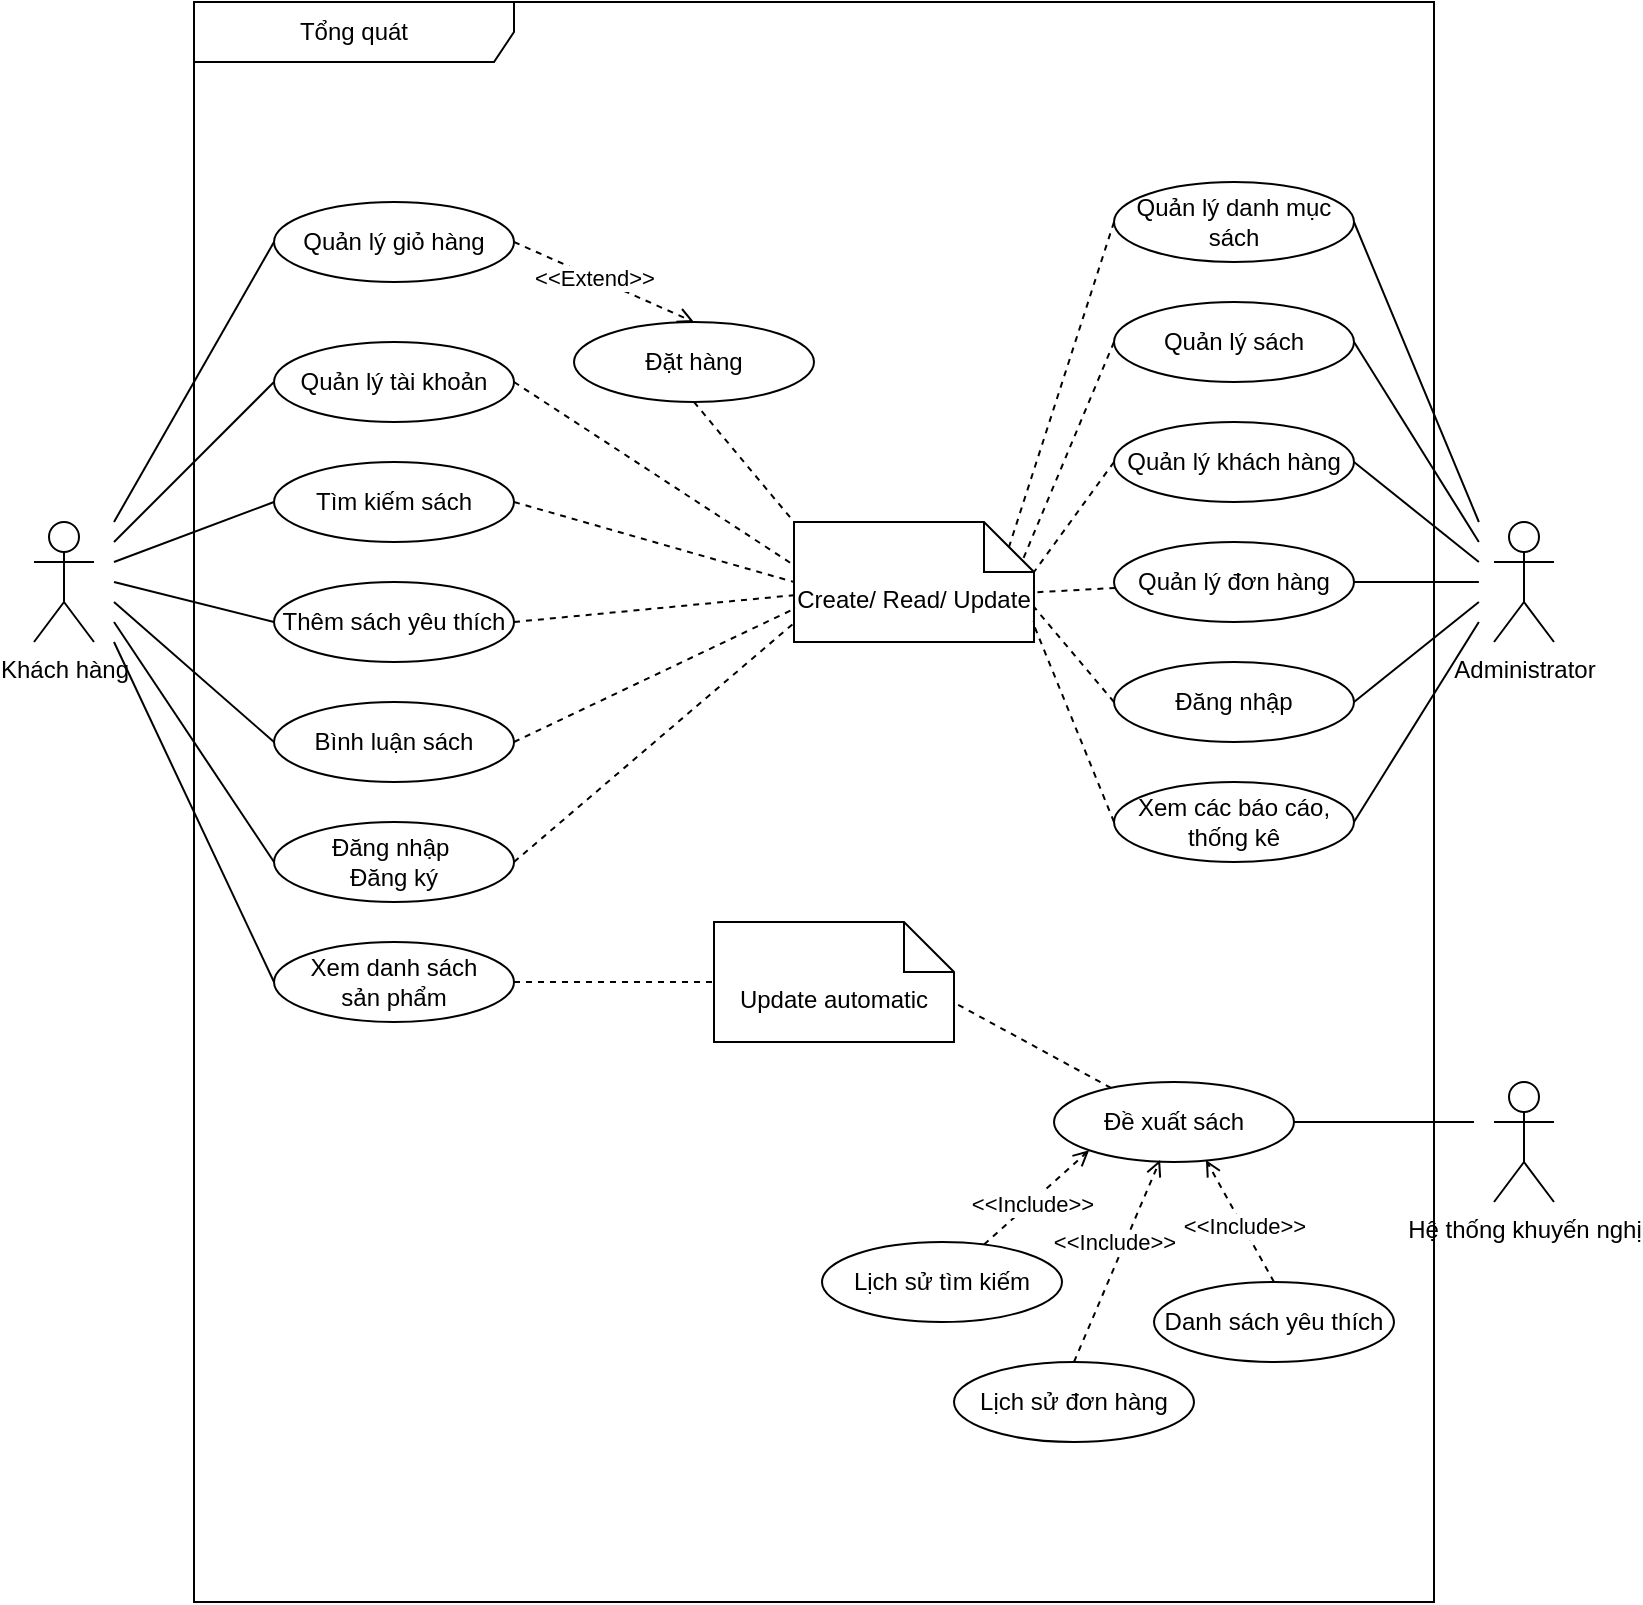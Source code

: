 <mxfile version="24.0.4" type="github" pages="9">
  <diagram name="TongQuat" id="gvFbbxzgyaFYYrvIvwsP">
    <mxGraphModel dx="1114" dy="592" grid="1" gridSize="10" guides="1" tooltips="1" connect="1" arrows="1" fold="1" page="1" pageScale="1" pageWidth="827" pageHeight="1169" math="0" shadow="0">
      <root>
        <mxCell id="0" />
        <mxCell id="1" parent="0" />
        <mxCell id="MBnM06LKwPtEnfKvJLuo-30" style="rounded=0;orthogonalLoop=1;jettySize=auto;html=1;endArrow=none;endFill=0;exitX=1;exitY=0.5;exitDx=0;exitDy=0;" parent="1" source="MBnM06LKwPtEnfKvJLuo-4" edge="1">
          <mxGeometry relative="1" as="geometry">
            <mxPoint x="742.43" y="460" as="targetPoint" />
          </mxGeometry>
        </mxCell>
        <mxCell id="MBnM06LKwPtEnfKvJLuo-4" value="Quản lý danh mục sách" style="ellipse;whiteSpace=wrap;html=1;" parent="1" vertex="1">
          <mxGeometry x="560" y="290" width="120" height="40" as="geometry" />
        </mxCell>
        <mxCell id="MBnM06LKwPtEnfKvJLuo-11" value="Administrator" style="shape=umlActor;verticalLabelPosition=bottom;verticalAlign=top;html=1;outlineConnect=0;" parent="1" vertex="1">
          <mxGeometry x="750" y="460" width="30" height="60" as="geometry" />
        </mxCell>
        <mxCell id="MBnM06LKwPtEnfKvJLuo-29" style="rounded=0;orthogonalLoop=1;jettySize=auto;html=1;endArrow=none;endFill=0;exitX=1;exitY=0.5;exitDx=0;exitDy=0;" parent="1" source="MBnM06LKwPtEnfKvJLuo-12" edge="1">
          <mxGeometry relative="1" as="geometry">
            <mxPoint x="742.43" y="470" as="targetPoint" />
          </mxGeometry>
        </mxCell>
        <mxCell id="MBnM06LKwPtEnfKvJLuo-12" value="Quản lý sách" style="ellipse;whiteSpace=wrap;html=1;" parent="1" vertex="1">
          <mxGeometry x="560" y="350" width="120" height="40" as="geometry" />
        </mxCell>
        <mxCell id="MBnM06LKwPtEnfKvJLuo-13" style="edgeStyle=orthogonalEdgeStyle;rounded=0;orthogonalLoop=1;jettySize=auto;html=1;exitX=0.5;exitY=1;exitDx=0;exitDy=0;" parent="1" source="MBnM06LKwPtEnfKvJLuo-12" target="MBnM06LKwPtEnfKvJLuo-12" edge="1">
          <mxGeometry relative="1" as="geometry" />
        </mxCell>
        <mxCell id="MBnM06LKwPtEnfKvJLuo-28" style="rounded=0;orthogonalLoop=1;jettySize=auto;html=1;exitX=1;exitY=0.5;exitDx=0;exitDy=0;endArrow=none;endFill=0;" parent="1" source="MBnM06LKwPtEnfKvJLuo-14" edge="1">
          <mxGeometry relative="1" as="geometry">
            <mxPoint x="742.43" y="480" as="targetPoint" />
          </mxGeometry>
        </mxCell>
        <mxCell id="MBnM06LKwPtEnfKvJLuo-14" value="Quản lý khách hàng" style="ellipse;whiteSpace=wrap;html=1;" parent="1" vertex="1">
          <mxGeometry x="560" y="410" width="120" height="40" as="geometry" />
        </mxCell>
        <mxCell id="MBnM06LKwPtEnfKvJLuo-27" style="edgeStyle=orthogonalEdgeStyle;rounded=0;orthogonalLoop=1;jettySize=auto;html=1;endArrow=none;endFill=0;" parent="1" source="MBnM06LKwPtEnfKvJLuo-15" edge="1">
          <mxGeometry relative="1" as="geometry">
            <mxPoint x="742.43" y="490" as="targetPoint" />
          </mxGeometry>
        </mxCell>
        <mxCell id="MBnM06LKwPtEnfKvJLuo-15" value="Quản lý đơn hàng" style="ellipse;whiteSpace=wrap;html=1;" parent="1" vertex="1">
          <mxGeometry x="560" y="470" width="120" height="40" as="geometry" />
        </mxCell>
        <mxCell id="MBnM06LKwPtEnfKvJLuo-31" style="rounded=0;orthogonalLoop=1;jettySize=auto;html=1;endArrow=none;endFill=0;exitX=1;exitY=0.5;exitDx=0;exitDy=0;" parent="1" source="MBnM06LKwPtEnfKvJLuo-19" edge="1">
          <mxGeometry relative="1" as="geometry">
            <mxPoint x="742.43" y="510" as="targetPoint" />
          </mxGeometry>
        </mxCell>
        <mxCell id="MBnM06LKwPtEnfKvJLuo-19" value="Xem các báo cáo, thống kê" style="ellipse;whiteSpace=wrap;html=1;" parent="1" vertex="1">
          <mxGeometry x="560" y="590" width="120" height="40" as="geometry" />
        </mxCell>
        <mxCell id="HVmI4ni1pACpnIKJBuJL-1" value="Khách hàng" style="shape=umlActor;verticalLabelPosition=bottom;verticalAlign=top;html=1;outlineConnect=0;" parent="1" vertex="1">
          <mxGeometry x="20" y="460" width="30" height="60" as="geometry" />
        </mxCell>
        <mxCell id="HVmI4ni1pACpnIKJBuJL-2" style="rounded=0;orthogonalLoop=1;jettySize=auto;html=1;endArrow=none;endFill=0;exitX=0;exitY=0.5;exitDx=0;exitDy=0;" parent="1" source="HVmI4ni1pACpnIKJBuJL-3" edge="1">
          <mxGeometry relative="1" as="geometry">
            <mxPoint x="60" y="520" as="targetPoint" />
          </mxGeometry>
        </mxCell>
        <mxCell id="HVmI4ni1pACpnIKJBuJL-3" value="Xem danh sách&lt;div&gt;sản phẩm&lt;/div&gt;" style="ellipse;whiteSpace=wrap;html=1;" parent="1" vertex="1">
          <mxGeometry x="140" y="670" width="120" height="40" as="geometry" />
        </mxCell>
        <mxCell id="DBbsASg2C73_bdCjhR4W-20" style="rounded=0;orthogonalLoop=1;jettySize=auto;html=1;entryX=0.5;entryY=0;entryDx=0;entryDy=0;dashed=1;endArrow=open;endFill=0;exitX=1;exitY=0.5;exitDx=0;exitDy=0;" parent="1" source="HVmI4ni1pACpnIKJBuJL-4" target="HVmI4ni1pACpnIKJBuJL-17" edge="1">
          <mxGeometry relative="1" as="geometry" />
        </mxCell>
        <mxCell id="DBbsASg2C73_bdCjhR4W-21" value="&amp;lt;&amp;lt;Extend&amp;gt;&amp;gt;" style="edgeLabel;html=1;align=center;verticalAlign=middle;resizable=0;points=[];" parent="DBbsASg2C73_bdCjhR4W-20" vertex="1" connectable="0">
          <mxGeometry x="-0.128" relative="1" as="geometry">
            <mxPoint as="offset" />
          </mxGeometry>
        </mxCell>
        <mxCell id="HVmI4ni1pACpnIKJBuJL-4" value="Quản lý giỏ hàng" style="ellipse;whiteSpace=wrap;html=1;" parent="1" vertex="1">
          <mxGeometry x="140" y="300" width="120" height="40" as="geometry" />
        </mxCell>
        <mxCell id="HVmI4ni1pACpnIKJBuJL-5" style="rounded=0;orthogonalLoop=1;jettySize=auto;html=1;endArrow=none;endFill=0;exitX=0;exitY=0.5;exitDx=0;exitDy=0;" parent="1" source="HVmI4ni1pACpnIKJBuJL-6" edge="1">
          <mxGeometry relative="1" as="geometry">
            <mxPoint x="60" y="470" as="targetPoint" />
          </mxGeometry>
        </mxCell>
        <mxCell id="HVmI4ni1pACpnIKJBuJL-6" value="Quản lý tài khoản" style="ellipse;whiteSpace=wrap;html=1;" parent="1" vertex="1">
          <mxGeometry x="140" y="370" width="120" height="40" as="geometry" />
        </mxCell>
        <mxCell id="HVmI4ni1pACpnIKJBuJL-7" style="rounded=0;orthogonalLoop=1;jettySize=auto;html=1;endArrow=none;endFill=0;exitX=0;exitY=0.5;exitDx=0;exitDy=0;" parent="1" source="HVmI4ni1pACpnIKJBuJL-8" edge="1">
          <mxGeometry relative="1" as="geometry">
            <mxPoint x="60" y="480" as="targetPoint" />
          </mxGeometry>
        </mxCell>
        <mxCell id="HVmI4ni1pACpnIKJBuJL-8" value="Tìm kiếm sách" style="ellipse;whiteSpace=wrap;html=1;" parent="1" vertex="1">
          <mxGeometry x="140" y="430" width="120" height="40" as="geometry" />
        </mxCell>
        <mxCell id="HVmI4ni1pACpnIKJBuJL-9" style="rounded=0;orthogonalLoop=1;jettySize=auto;html=1;startArrow=none;startFill=0;endArrow=none;endFill=0;exitX=0;exitY=0.5;exitDx=0;exitDy=0;" parent="1" source="HVmI4ni1pACpnIKJBuJL-10" edge="1">
          <mxGeometry relative="1" as="geometry">
            <mxPoint x="60" y="510" as="targetPoint" />
          </mxGeometry>
        </mxCell>
        <mxCell id="HVmI4ni1pACpnIKJBuJL-10" value="Đăng nhập&amp;nbsp;&lt;div&gt;Đăng ký&lt;/div&gt;" style="ellipse;whiteSpace=wrap;html=1;" parent="1" vertex="1">
          <mxGeometry x="140" y="610" width="120" height="40" as="geometry" />
        </mxCell>
        <mxCell id="HVmI4ni1pACpnIKJBuJL-11" style="rounded=0;orthogonalLoop=1;jettySize=auto;html=1;exitX=0;exitY=0.5;exitDx=0;exitDy=0;endArrow=none;endFill=0;" parent="1" source="HVmI4ni1pACpnIKJBuJL-4" edge="1">
          <mxGeometry relative="1" as="geometry">
            <mxPoint x="60" y="460" as="targetPoint" />
          </mxGeometry>
        </mxCell>
        <mxCell id="HVmI4ni1pACpnIKJBuJL-12" style="rounded=0;orthogonalLoop=1;jettySize=auto;html=1;endArrow=none;endFill=0;exitX=0;exitY=0.5;exitDx=0;exitDy=0;" parent="1" source="HVmI4ni1pACpnIKJBuJL-13" edge="1">
          <mxGeometry relative="1" as="geometry">
            <mxPoint x="60" y="500" as="targetPoint" />
          </mxGeometry>
        </mxCell>
        <mxCell id="HVmI4ni1pACpnIKJBuJL-13" value="Bình luận sách" style="ellipse;whiteSpace=wrap;html=1;" parent="1" vertex="1">
          <mxGeometry x="140" y="550" width="120" height="40" as="geometry" />
        </mxCell>
        <mxCell id="HVmI4ni1pACpnIKJBuJL-14" style="rounded=0;orthogonalLoop=1;jettySize=auto;html=1;endArrow=none;endFill=0;exitX=0;exitY=0.5;exitDx=0;exitDy=0;" parent="1" source="HVmI4ni1pACpnIKJBuJL-15" edge="1">
          <mxGeometry relative="1" as="geometry">
            <mxPoint x="60" y="490" as="targetPoint" />
          </mxGeometry>
        </mxCell>
        <mxCell id="HVmI4ni1pACpnIKJBuJL-15" value="Thêm sách yêu thích" style="ellipse;whiteSpace=wrap;html=1;" parent="1" vertex="1">
          <mxGeometry x="140" y="490" width="120" height="40" as="geometry" />
        </mxCell>
        <mxCell id="HVmI4ni1pACpnIKJBuJL-17" value="Đặt hàng" style="ellipse;whiteSpace=wrap;html=1;" parent="1" vertex="1">
          <mxGeometry x="290" y="360" width="120" height="40" as="geometry" />
        </mxCell>
        <mxCell id="DBbsASg2C73_bdCjhR4W-2" style="rounded=0;orthogonalLoop=1;jettySize=auto;html=1;endArrow=none;endFill=0;exitX=1;exitY=0.5;exitDx=0;exitDy=0;" parent="1" source="DBbsASg2C73_bdCjhR4W-1" edge="1">
          <mxGeometry relative="1" as="geometry">
            <mxPoint x="742.43" y="500" as="targetPoint" />
          </mxGeometry>
        </mxCell>
        <mxCell id="DBbsASg2C73_bdCjhR4W-1" value="Đăng nhập" style="ellipse;whiteSpace=wrap;html=1;" parent="1" vertex="1">
          <mxGeometry x="560" y="530" width="120" height="40" as="geometry" />
        </mxCell>
        <mxCell id="DBbsASg2C73_bdCjhR4W-5" value="Create/ Read/ Update" style="shape=note2;boundedLbl=1;whiteSpace=wrap;html=1;size=25;verticalAlign=top;align=center;" parent="1" vertex="1">
          <mxGeometry x="400" y="460" width="120" height="60" as="geometry" />
        </mxCell>
        <mxCell id="DBbsASg2C73_bdCjhR4W-6" style="rounded=0;orthogonalLoop=1;jettySize=auto;html=1;entryX=0;entryY=0;entryDx=0;entryDy=0;entryPerimeter=0;dashed=1;endArrow=none;endFill=0;exitX=0.5;exitY=1;exitDx=0;exitDy=0;" parent="1" source="HVmI4ni1pACpnIKJBuJL-17" target="DBbsASg2C73_bdCjhR4W-5" edge="1">
          <mxGeometry relative="1" as="geometry" />
        </mxCell>
        <mxCell id="DBbsASg2C73_bdCjhR4W-8" style="rounded=0;orthogonalLoop=1;jettySize=auto;html=1;entryX=-0.008;entryY=0.35;entryDx=0;entryDy=0;entryPerimeter=0;dashed=1;endArrow=none;endFill=0;exitX=1;exitY=0.5;exitDx=0;exitDy=0;" parent="1" source="HVmI4ni1pACpnIKJBuJL-6" target="DBbsASg2C73_bdCjhR4W-5" edge="1">
          <mxGeometry relative="1" as="geometry" />
        </mxCell>
        <mxCell id="DBbsASg2C73_bdCjhR4W-9" style="rounded=0;orthogonalLoop=1;jettySize=auto;html=1;exitX=1;exitY=0.5;exitDx=0;exitDy=0;entryX=0;entryY=0.5;entryDx=0;entryDy=0;entryPerimeter=0;dashed=1;endArrow=none;endFill=0;" parent="1" source="HVmI4ni1pACpnIKJBuJL-8" target="DBbsASg2C73_bdCjhR4W-5" edge="1">
          <mxGeometry relative="1" as="geometry" />
        </mxCell>
        <mxCell id="DBbsASg2C73_bdCjhR4W-10" style="rounded=0;orthogonalLoop=1;jettySize=auto;html=1;exitX=1;exitY=0.5;exitDx=0;exitDy=0;entryX=0;entryY=0.61;entryDx=0;entryDy=0;entryPerimeter=0;dashed=1;endArrow=none;endFill=0;" parent="1" source="HVmI4ni1pACpnIKJBuJL-15" target="DBbsASg2C73_bdCjhR4W-5" edge="1">
          <mxGeometry relative="1" as="geometry" />
        </mxCell>
        <mxCell id="DBbsASg2C73_bdCjhR4W-11" style="rounded=0;orthogonalLoop=1;jettySize=auto;html=1;exitX=1;exitY=0.5;exitDx=0;exitDy=0;dashed=1;endArrow=none;endFill=0;entryX=0.008;entryY=0.717;entryDx=0;entryDy=0;entryPerimeter=0;" parent="1" source="HVmI4ni1pACpnIKJBuJL-13" target="DBbsASg2C73_bdCjhR4W-5" edge="1">
          <mxGeometry relative="1" as="geometry">
            <mxPoint x="350" y="500" as="targetPoint" />
          </mxGeometry>
        </mxCell>
        <mxCell id="DBbsASg2C73_bdCjhR4W-12" style="rounded=0;orthogonalLoop=1;jettySize=auto;html=1;entryX=0.007;entryY=0.83;entryDx=0;entryDy=0;entryPerimeter=0;dashed=1;endArrow=none;endFill=0;exitX=1;exitY=0.5;exitDx=0;exitDy=0;" parent="1" source="HVmI4ni1pACpnIKJBuJL-10" target="DBbsASg2C73_bdCjhR4W-5" edge="1">
          <mxGeometry relative="1" as="geometry" />
        </mxCell>
        <mxCell id="DBbsASg2C73_bdCjhR4W-14" style="rounded=0;orthogonalLoop=1;jettySize=auto;html=1;entryX=0;entryY=0;entryDx=107.5;entryDy=12.5;entryPerimeter=0;endArrow=none;endFill=0;dashed=1;exitX=0;exitY=0.5;exitDx=0;exitDy=0;" parent="1" source="MBnM06LKwPtEnfKvJLuo-4" target="DBbsASg2C73_bdCjhR4W-5" edge="1">
          <mxGeometry relative="1" as="geometry" />
        </mxCell>
        <mxCell id="DBbsASg2C73_bdCjhR4W-15" style="rounded=0;orthogonalLoop=1;jettySize=auto;html=1;entryX=0.95;entryY=0.331;entryDx=0;entryDy=0;entryPerimeter=0;endArrow=none;endFill=0;dashed=1;exitX=0;exitY=0.5;exitDx=0;exitDy=0;" parent="1" source="MBnM06LKwPtEnfKvJLuo-12" target="DBbsASg2C73_bdCjhR4W-5" edge="1">
          <mxGeometry relative="1" as="geometry" />
        </mxCell>
        <mxCell id="DBbsASg2C73_bdCjhR4W-16" style="rounded=0;orthogonalLoop=1;jettySize=auto;html=1;exitX=0;exitY=0.5;exitDx=0;exitDy=0;entryX=0;entryY=0;entryDx=120;entryDy=25;entryPerimeter=0;dashed=1;endArrow=none;endFill=0;" parent="1" source="MBnM06LKwPtEnfKvJLuo-14" target="DBbsASg2C73_bdCjhR4W-5" edge="1">
          <mxGeometry relative="1" as="geometry" />
        </mxCell>
        <mxCell id="DBbsASg2C73_bdCjhR4W-17" style="rounded=0;orthogonalLoop=1;jettySize=auto;html=1;entryX=1.004;entryY=0.586;entryDx=0;entryDy=0;entryPerimeter=0;dashed=1;endArrow=none;endFill=0;" parent="1" source="MBnM06LKwPtEnfKvJLuo-15" target="DBbsASg2C73_bdCjhR4W-5" edge="1">
          <mxGeometry relative="1" as="geometry" />
        </mxCell>
        <mxCell id="DBbsASg2C73_bdCjhR4W-18" style="rounded=0;orthogonalLoop=1;jettySize=auto;html=1;entryX=0;entryY=0;entryDx=120;entryDy=42.5;entryPerimeter=0;dashed=1;endArrow=none;endFill=0;exitX=0;exitY=0.5;exitDx=0;exitDy=0;" parent="1" source="DBbsASg2C73_bdCjhR4W-1" target="DBbsASg2C73_bdCjhR4W-5" edge="1">
          <mxGeometry relative="1" as="geometry" />
        </mxCell>
        <mxCell id="DBbsASg2C73_bdCjhR4W-19" style="rounded=0;orthogonalLoop=1;jettySize=auto;html=1;entryX=0.994;entryY=0.831;entryDx=0;entryDy=0;entryPerimeter=0;dashed=1;endArrow=none;endFill=0;exitX=0;exitY=0.5;exitDx=0;exitDy=0;" parent="1" source="MBnM06LKwPtEnfKvJLuo-19" target="DBbsASg2C73_bdCjhR4W-5" edge="1">
          <mxGeometry relative="1" as="geometry" />
        </mxCell>
        <mxCell id="DBbsASg2C73_bdCjhR4W-22" value="Hệ thống khuyến nghị" style="shape=umlActor;verticalLabelPosition=bottom;verticalAlign=top;html=1;" parent="1" vertex="1">
          <mxGeometry x="750" y="740" width="30" height="60" as="geometry" />
        </mxCell>
        <mxCell id="DBbsASg2C73_bdCjhR4W-23" value="Update automatic" style="shape=note2;boundedLbl=1;whiteSpace=wrap;html=1;size=25;verticalAlign=top;align=center;" parent="1" vertex="1">
          <mxGeometry x="360" y="660" width="120" height="60" as="geometry" />
        </mxCell>
        <mxCell id="DBbsASg2C73_bdCjhR4W-27" style="rounded=0;orthogonalLoop=1;jettySize=auto;html=1;entryX=0.996;entryY=0.667;entryDx=0;entryDy=0;entryPerimeter=0;endArrow=none;endFill=0;dashed=1;" parent="1" source="DBbsASg2C73_bdCjhR4W-25" target="DBbsASg2C73_bdCjhR4W-23" edge="1">
          <mxGeometry relative="1" as="geometry" />
        </mxCell>
        <mxCell id="DBbsASg2C73_bdCjhR4W-25" value="Đề xuất sách" style="ellipse;whiteSpace=wrap;html=1;" parent="1" vertex="1">
          <mxGeometry x="530" y="740" width="120" height="40" as="geometry" />
        </mxCell>
        <mxCell id="DBbsASg2C73_bdCjhR4W-26" style="edgeStyle=orthogonalEdgeStyle;rounded=0;orthogonalLoop=1;jettySize=auto;html=1;endArrow=none;endFill=0;" parent="1" source="DBbsASg2C73_bdCjhR4W-25" edge="1">
          <mxGeometry relative="1" as="geometry">
            <mxPoint x="740" y="760" as="targetPoint" />
          </mxGeometry>
        </mxCell>
        <mxCell id="DBbsASg2C73_bdCjhR4W-28" style="rounded=0;orthogonalLoop=1;jettySize=auto;html=1;exitX=1;exitY=0.5;exitDx=0;exitDy=0;entryX=0;entryY=0.5;entryDx=0;entryDy=0;entryPerimeter=0;dashed=1;endArrow=none;endFill=0;" parent="1" source="HVmI4ni1pACpnIKJBuJL-3" target="DBbsASg2C73_bdCjhR4W-23" edge="1">
          <mxGeometry relative="1" as="geometry" />
        </mxCell>
        <mxCell id="PkjrMtp5OfS_NiAlq09m-2" style="rounded=0;orthogonalLoop=1;jettySize=auto;html=1;entryX=0;entryY=1;entryDx=0;entryDy=0;dashed=1;endArrow=open;endFill=0;" edge="1" parent="1" source="DBbsASg2C73_bdCjhR4W-29" target="DBbsASg2C73_bdCjhR4W-25">
          <mxGeometry relative="1" as="geometry" />
        </mxCell>
        <mxCell id="5z4tyJchyPjQIIpsUYp0-1" value="&amp;lt;&amp;lt;Include&amp;gt;&amp;gt;" style="edgeLabel;html=1;align=center;verticalAlign=middle;resizable=0;points=[];" vertex="1" connectable="0" parent="PkjrMtp5OfS_NiAlq09m-2">
          <mxGeometry x="-0.111" y="-1" relative="1" as="geometry">
            <mxPoint as="offset" />
          </mxGeometry>
        </mxCell>
        <mxCell id="PkjrMtp5OfS_NiAlq09m-4" style="rounded=0;orthogonalLoop=1;jettySize=auto;html=1;exitX=0.5;exitY=0;exitDx=0;exitDy=0;dashed=1;endArrow=open;endFill=0;entryX=0.633;entryY=0.975;entryDx=0;entryDy=0;entryPerimeter=0;" edge="1" parent="1" source="DBbsASg2C73_bdCjhR4W-31" target="DBbsASg2C73_bdCjhR4W-25">
          <mxGeometry relative="1" as="geometry" />
        </mxCell>
        <mxCell id="5z4tyJchyPjQIIpsUYp0-3" value="&amp;lt;&amp;lt;Include&amp;gt;&amp;gt;" style="edgeLabel;html=1;align=center;verticalAlign=middle;resizable=0;points=[];" vertex="1" connectable="0" parent="PkjrMtp5OfS_NiAlq09m-4">
          <mxGeometry x="-0.077" relative="1" as="geometry">
            <mxPoint as="offset" />
          </mxGeometry>
        </mxCell>
        <mxCell id="PkjrMtp5OfS_NiAlq09m-3" style="rounded=0;orthogonalLoop=1;jettySize=auto;html=1;exitX=0.5;exitY=0;exitDx=0;exitDy=0;entryX=0.442;entryY=0.975;entryDx=0;entryDy=0;entryPerimeter=0;dashed=1;endArrow=open;endFill=0;" edge="1" parent="1" source="DBbsASg2C73_bdCjhR4W-30" target="DBbsASg2C73_bdCjhR4W-25">
          <mxGeometry relative="1" as="geometry" />
        </mxCell>
        <mxCell id="5z4tyJchyPjQIIpsUYp0-2" value="&amp;lt;&amp;lt;Include&amp;gt;&amp;gt;" style="edgeLabel;html=1;align=center;verticalAlign=middle;resizable=0;points=[];" vertex="1" connectable="0" parent="PkjrMtp5OfS_NiAlq09m-3">
          <mxGeometry x="-0.113" y="-2" relative="1" as="geometry">
            <mxPoint x="-1" y="-16" as="offset" />
          </mxGeometry>
        </mxCell>
        <mxCell id="PkjrMtp5OfS_NiAlq09m-5" value="Tổng quát" style="shape=umlFrame;whiteSpace=wrap;html=1;pointerEvents=0;recursiveResize=0;container=1;collapsible=0;width=160;" vertex="1" parent="1">
          <mxGeometry x="100" y="200" width="620" height="800" as="geometry" />
        </mxCell>
        <mxCell id="DBbsASg2C73_bdCjhR4W-31" value="Danh sách yêu thích" style="ellipse;whiteSpace=wrap;html=1;" parent="PkjrMtp5OfS_NiAlq09m-5" vertex="1">
          <mxGeometry x="480" y="640" width="120" height="40" as="geometry" />
        </mxCell>
        <mxCell id="DBbsASg2C73_bdCjhR4W-30" value="Lịch sử đơn hàng" style="ellipse;whiteSpace=wrap;html=1;" parent="PkjrMtp5OfS_NiAlq09m-5" vertex="1">
          <mxGeometry x="380" y="680" width="120" height="40" as="geometry" />
        </mxCell>
        <mxCell id="DBbsASg2C73_bdCjhR4W-29" value="Lịch sử tìm kiếm" style="ellipse;whiteSpace=wrap;html=1;" parent="PkjrMtp5OfS_NiAlq09m-5" vertex="1">
          <mxGeometry x="314" y="620" width="120" height="40" as="geometry" />
        </mxCell>
      </root>
    </mxGraphModel>
  </diagram>
  <diagram id="MOK-RR23mEr_K2JYgsC-" name="KhachHang">
    <mxGraphModel dx="1114" dy="592" grid="1" gridSize="10" guides="1" tooltips="1" connect="1" arrows="1" fold="1" page="1" pageScale="1" pageWidth="827" pageHeight="1169" math="0" shadow="0">
      <root>
        <mxCell id="0" />
        <mxCell id="1" parent="0" />
        <mxCell id="tCoYM2ApdEihgxhBEJmc-1" value="Khách hàng" style="shape=umlActor;verticalLabelPosition=bottom;verticalAlign=top;html=1;outlineConnect=0;" parent="1" vertex="1">
          <mxGeometry x="370" y="150" width="30" height="60" as="geometry" />
        </mxCell>
        <mxCell id="tCoYM2ApdEihgxhBEJmc-2" style="rounded=0;orthogonalLoop=1;jettySize=auto;html=1;endArrow=none;endFill=0;" parent="1" source="tCoYM2ApdEihgxhBEJmc-3" edge="1">
          <mxGeometry relative="1" as="geometry">
            <mxPoint x="410" y="210" as="targetPoint" />
          </mxGeometry>
        </mxCell>
        <mxCell id="tCoYM2ApdEihgxhBEJmc-3" value="Đăng ký" style="ellipse;whiteSpace=wrap;html=1;" parent="1" vertex="1">
          <mxGeometry x="480" y="310" width="120" height="40" as="geometry" />
        </mxCell>
        <mxCell id="tCoYM2ApdEihgxhBEJmc-4" value="Xem thông tin sách" style="ellipse;whiteSpace=wrap;html=1;" parent="1" vertex="1">
          <mxGeometry x="560" y="30" width="120" height="40" as="geometry" />
        </mxCell>
        <mxCell id="tCoYM2ApdEihgxhBEJmc-5" style="rounded=0;orthogonalLoop=1;jettySize=auto;html=1;endArrow=none;endFill=0;" parent="1" source="tCoYM2ApdEihgxhBEJmc-6" edge="1">
          <mxGeometry relative="1" as="geometry">
            <mxPoint x="410" y="160" as="targetPoint" />
          </mxGeometry>
        </mxCell>
        <mxCell id="tCoYM2ApdEihgxhBEJmc-6" value="Quản lý giỏ hàng" style="ellipse;whiteSpace=wrap;html=1;" parent="1" vertex="1">
          <mxGeometry x="580" y="80" width="120" height="40" as="geometry" />
        </mxCell>
        <mxCell id="tCoYM2ApdEihgxhBEJmc-7" style="rounded=0;orthogonalLoop=1;jettySize=auto;html=1;endArrow=none;endFill=0;" parent="1" source="tCoYM2ApdEihgxhBEJmc-8" edge="1">
          <mxGeometry relative="1" as="geometry">
            <mxPoint x="410" y="170" as="targetPoint" />
          </mxGeometry>
        </mxCell>
        <mxCell id="tCoYM2ApdEihgxhBEJmc-8" value="Tìm kiếm sách" style="ellipse;whiteSpace=wrap;html=1;" parent="1" vertex="1">
          <mxGeometry x="630" y="130" width="120" height="40" as="geometry" />
        </mxCell>
        <mxCell id="tCoYM2ApdEihgxhBEJmc-9" style="rounded=0;orthogonalLoop=1;jettySize=auto;html=1;startArrow=none;startFill=0;endArrow=none;endFill=0;exitX=0;exitY=0;exitDx=0;exitDy=0;" parent="1" source="tCoYM2ApdEihgxhBEJmc-10" edge="1">
          <mxGeometry relative="1" as="geometry">
            <mxPoint x="410" y="200" as="targetPoint" />
          </mxGeometry>
        </mxCell>
        <mxCell id="tCoYM2ApdEihgxhBEJmc-10" value="Đăng nhập" style="ellipse;whiteSpace=wrap;html=1;" parent="1" vertex="1">
          <mxGeometry x="570" y="270" width="120" height="40" as="geometry" />
        </mxCell>
        <mxCell id="tCoYM2ApdEihgxhBEJmc-11" style="rounded=0;orthogonalLoop=1;jettySize=auto;html=1;exitX=0.271;exitY=0.963;exitDx=0;exitDy=0;endArrow=none;endFill=0;exitPerimeter=0;" parent="1" source="tCoYM2ApdEihgxhBEJmc-4" edge="1">
          <mxGeometry relative="1" as="geometry">
            <mxPoint x="410" y="150" as="targetPoint" />
          </mxGeometry>
        </mxCell>
        <mxCell id="ZvoKDzDb9XKijGu17WrL-2" style="rounded=0;orthogonalLoop=1;jettySize=auto;html=1;endArrow=none;endFill=0;" parent="1" source="ZvoKDzDb9XKijGu17WrL-1" edge="1">
          <mxGeometry relative="1" as="geometry">
            <mxPoint x="410" y="190" as="targetPoint" />
          </mxGeometry>
        </mxCell>
        <mxCell id="ZvoKDzDb9XKijGu17WrL-1" value="Bình luận sách" style="ellipse;whiteSpace=wrap;html=1;" parent="1" vertex="1">
          <mxGeometry x="650" y="230" width="120" height="40" as="geometry" />
        </mxCell>
        <mxCell id="ZvoKDzDb9XKijGu17WrL-4" style="rounded=0;orthogonalLoop=1;jettySize=auto;html=1;endArrow=none;endFill=0;" parent="1" source="ZvoKDzDb9XKijGu17WrL-3" edge="1">
          <mxGeometry relative="1" as="geometry">
            <mxPoint x="410" y="180" as="targetPoint" />
          </mxGeometry>
        </mxCell>
        <mxCell id="ZvoKDzDb9XKijGu17WrL-3" value="Thêm sách yêu thích" style="ellipse;whiteSpace=wrap;html=1;" parent="1" vertex="1">
          <mxGeometry x="590" y="180" width="120" height="40" as="geometry" />
        </mxCell>
        <mxCell id="BBCkOmODnCVuryBT1UtV-3" style="rounded=0;orthogonalLoop=1;jettySize=auto;html=1;endArrow=none;endFill=0;" parent="1" source="BBCkOmODnCVuryBT1UtV-1" edge="1">
          <mxGeometry relative="1" as="geometry">
            <mxPoint x="410" y="140" as="targetPoint" />
          </mxGeometry>
        </mxCell>
        <mxCell id="BBCkOmODnCVuryBT1UtV-1" value="Đặt hàng" style="ellipse;whiteSpace=wrap;html=1;" parent="1" vertex="1">
          <mxGeometry x="420" y="30" width="120" height="40" as="geometry" />
        </mxCell>
      </root>
    </mxGraphModel>
  </diagram>
  <diagram id="CqJhcSU1pAgbgHsS42IN" name="KhachHangQuanLyGioHang">
    <mxGraphModel dx="1114" dy="592" grid="1" gridSize="10" guides="1" tooltips="1" connect="1" arrows="1" fold="1" page="1" pageScale="1" pageWidth="827" pageHeight="1169" math="0" shadow="0">
      <root>
        <mxCell id="0" />
        <mxCell id="1" parent="0" />
        <mxCell id="u5eZu_QqKS80j_bbmlmD-11" style="rounded=0;orthogonalLoop=1;jettySize=auto;html=1;entryX=0;entryY=1;entryDx=0;entryDy=0;startArrow=open;startFill=0;endArrow=none;endFill=0;dashed=1;" parent="1" source="k5oEdT-zk49ODDsUcU6e-20" target="u5eZu_QqKS80j_bbmlmD-6" edge="1">
          <mxGeometry relative="1" as="geometry" />
        </mxCell>
        <mxCell id="u5eZu_QqKS80j_bbmlmD-12" value="&amp;lt;&amp;lt;Extend&amp;gt;&amp;gt;" style="edgeLabel;html=1;align=center;verticalAlign=middle;resizable=0;points=[];" parent="u5eZu_QqKS80j_bbmlmD-11" vertex="1" connectable="0">
          <mxGeometry x="0.019" relative="1" as="geometry">
            <mxPoint as="offset" />
          </mxGeometry>
        </mxCell>
        <mxCell id="u5eZu_QqKS80j_bbmlmD-13" style="rounded=0;orthogonalLoop=1;jettySize=auto;html=1;entryX=0;entryY=0.5;entryDx=0;entryDy=0;endArrow=none;endFill=0;startArrow=open;startFill=0;dashed=1;" parent="1" source="k5oEdT-zk49ODDsUcU6e-20" target="u5eZu_QqKS80j_bbmlmD-8" edge="1">
          <mxGeometry relative="1" as="geometry" />
        </mxCell>
        <mxCell id="u5eZu_QqKS80j_bbmlmD-18" value="&amp;lt;&amp;lt;Extend&amp;gt;&amp;gt;" style="edgeLabel;html=1;align=center;verticalAlign=middle;resizable=0;points=[];" parent="u5eZu_QqKS80j_bbmlmD-13" vertex="1" connectable="0">
          <mxGeometry x="0.089" relative="1" as="geometry">
            <mxPoint as="offset" />
          </mxGeometry>
        </mxCell>
        <mxCell id="u5eZu_QqKS80j_bbmlmD-15" style="rounded=0;orthogonalLoop=1;jettySize=auto;html=1;entryX=0;entryY=0;entryDx=0;entryDy=0;startArrow=open;startFill=0;endArrow=none;endFill=0;dashed=1;" parent="1" source="k5oEdT-zk49ODDsUcU6e-20" target="u5eZu_QqKS80j_bbmlmD-7" edge="1">
          <mxGeometry relative="1" as="geometry" />
        </mxCell>
        <mxCell id="u5eZu_QqKS80j_bbmlmD-20" value="&amp;lt;&amp;lt;Extend&amp;gt;&amp;gt;" style="edgeLabel;html=1;align=center;verticalAlign=middle;resizable=0;points=[];" parent="u5eZu_QqKS80j_bbmlmD-15" vertex="1" connectable="0">
          <mxGeometry x="-0.028" y="1" relative="1" as="geometry">
            <mxPoint as="offset" />
          </mxGeometry>
        </mxCell>
        <mxCell id="k5oEdT-zk49ODDsUcU6e-20" value="" style="shape=ellipse;container=1;horizontal=1;horizontalStack=0;resizeParent=1;resizeParentMax=0;resizeLast=0;html=1;dashed=0;collapsible=0;align=center;" parent="1" vertex="1">
          <mxGeometry x="300" y="400" width="180" height="120" as="geometry" />
        </mxCell>
        <mxCell id="k5oEdT-zk49ODDsUcU6e-21" value="Quản lý giỏ hàng" style="html=1;strokeColor=none;fillColor=none;align=center;verticalAlign=middle;rotatable=0;whiteSpace=wrap;" parent="k5oEdT-zk49ODDsUcU6e-20" vertex="1">
          <mxGeometry width="180" height="30" as="geometry" />
        </mxCell>
        <mxCell id="k5oEdT-zk49ODDsUcU6e-22" value="" style="line;strokeWidth=1;fillColor=none;rotatable=0;labelPosition=right;points=[];portConstraint=eastwest;dashed=0;resizeWidth=1;" parent="k5oEdT-zk49ODDsUcU6e-20" vertex="1">
          <mxGeometry x="9" y="30" width="162" height="10" as="geometry" />
        </mxCell>
        <mxCell id="k5oEdT-zk49ODDsUcU6e-23" value="extension points" style="text;html=1;align=center;verticalAlign=middle;rotatable=0;fillColor=none;strokeColor=none;whiteSpace=wrap;fontStyle=1" parent="k5oEdT-zk49ODDsUcU6e-20" vertex="1">
          <mxGeometry y="35" width="180" height="30" as="geometry" />
        </mxCell>
        <mxCell id="k5oEdT-zk49ODDsUcU6e-24" value="Thêm sản phẩm&lt;div&gt;Xóa sản phầm&lt;/div&gt;&lt;div&gt;Thay đổi số lượng&lt;/div&gt;" style="text;html=1;align=left;verticalAlign=middle;rotatable=0;spacingLeft=25;fillColor=none;strokeColor=none;whiteSpace=wrap;labelPosition=center;verticalLabelPosition=middle;" parent="k5oEdT-zk49ODDsUcU6e-20" vertex="1">
          <mxGeometry y="65" width="180" height="30" as="geometry" />
        </mxCell>
        <mxCell id="u5eZu_QqKS80j_bbmlmD-1" value="Khách hàng" style="shape=umlActor;verticalLabelPosition=bottom;verticalAlign=top;html=1;" parent="1" vertex="1">
          <mxGeometry x="170" y="420" width="30" height="60" as="geometry" />
        </mxCell>
        <mxCell id="u5eZu_QqKS80j_bbmlmD-4" style="rounded=0;orthogonalLoop=1;jettySize=auto;html=1;endArrow=none;endFill=0;" parent="1" source="k5oEdT-zk49ODDsUcU6e-23" target="u5eZu_QqKS80j_bbmlmD-1" edge="1">
          <mxGeometry relative="1" as="geometry" />
        </mxCell>
        <mxCell id="u5eZu_QqKS80j_bbmlmD-6" value="Thêm sản phẩm" style="ellipse;whiteSpace=wrap;html=1;" parent="1" vertex="1">
          <mxGeometry x="580" y="350" width="100" height="60" as="geometry" />
        </mxCell>
        <mxCell id="u5eZu_QqKS80j_bbmlmD-7" value="Thay đổi số lượng" style="ellipse;whiteSpace=wrap;html=1;" parent="1" vertex="1">
          <mxGeometry x="580" y="510" width="100" height="60" as="geometry" />
        </mxCell>
        <mxCell id="u5eZu_QqKS80j_bbmlmD-8" value="Xóa sản phẩm" style="ellipse;whiteSpace=wrap;html=1;" parent="1" vertex="1">
          <mxGeometry x="630" y="430" width="100" height="60" as="geometry" />
        </mxCell>
      </root>
    </mxGraphModel>
  </diagram>
  <diagram id="kkRnAeehqlRqnfO3CdE0" name="DangNhap">
    <mxGraphModel dx="1114" dy="592" grid="1" gridSize="10" guides="1" tooltips="1" connect="1" arrows="1" fold="1" page="1" pageScale="1" pageWidth="827" pageHeight="1169" math="0" shadow="0">
      <root>
        <mxCell id="0" />
        <mxCell id="1" parent="0" />
        <mxCell id="CvxNXML4r2XTmm16Xqaz-1" style="rounded=0;orthogonalLoop=1;jettySize=auto;html=1;entryX=0;entryY=1;entryDx=0;entryDy=0;startArrow=open;startFill=0;endArrow=none;endFill=0;dashed=1;" parent="1" source="CvxNXML4r2XTmm16Xqaz-7" target="CvxNXML4r2XTmm16Xqaz-14" edge="1">
          <mxGeometry relative="1" as="geometry" />
        </mxCell>
        <mxCell id="CvxNXML4r2XTmm16Xqaz-2" value="&amp;lt;&amp;lt;Extend&amp;gt;&amp;gt;" style="edgeLabel;html=1;align=center;verticalAlign=middle;resizable=0;points=[];" parent="CvxNXML4r2XTmm16Xqaz-1" vertex="1" connectable="0">
          <mxGeometry x="0.019" relative="1" as="geometry">
            <mxPoint as="offset" />
          </mxGeometry>
        </mxCell>
        <mxCell id="CvxNXML4r2XTmm16Xqaz-3" style="rounded=0;orthogonalLoop=1;jettySize=auto;html=1;entryX=0;entryY=0.5;entryDx=0;entryDy=0;endArrow=none;endFill=0;startArrow=open;startFill=0;dashed=1;" parent="1" source="CvxNXML4r2XTmm16Xqaz-7" target="CvxNXML4r2XTmm16Xqaz-16" edge="1">
          <mxGeometry relative="1" as="geometry" />
        </mxCell>
        <mxCell id="CvxNXML4r2XTmm16Xqaz-4" value="&amp;lt;&amp;lt;Extend&amp;gt;&amp;gt;" style="edgeLabel;html=1;align=center;verticalAlign=middle;resizable=0;points=[];" parent="CvxNXML4r2XTmm16Xqaz-3" vertex="1" connectable="0">
          <mxGeometry x="0.089" relative="1" as="geometry">
            <mxPoint as="offset" />
          </mxGeometry>
        </mxCell>
        <mxCell id="CvxNXML4r2XTmm16Xqaz-7" value="" style="shape=ellipse;container=1;horizontal=1;horizontalStack=0;resizeParent=1;resizeParentMax=0;resizeLast=0;html=1;dashed=0;collapsible=0;align=center;" parent="1" vertex="1">
          <mxGeometry x="250" y="180" width="180" height="120" as="geometry" />
        </mxCell>
        <mxCell id="CvxNXML4r2XTmm16Xqaz-8" value="Đăng nhập" style="html=1;strokeColor=none;fillColor=none;align=center;verticalAlign=middle;rotatable=0;whiteSpace=wrap;" parent="CvxNXML4r2XTmm16Xqaz-7" vertex="1">
          <mxGeometry width="180" height="30" as="geometry" />
        </mxCell>
        <mxCell id="CvxNXML4r2XTmm16Xqaz-9" value="" style="line;strokeWidth=1;fillColor=none;rotatable=0;labelPosition=right;points=[];portConstraint=eastwest;dashed=0;resizeWidth=1;" parent="CvxNXML4r2XTmm16Xqaz-7" vertex="1">
          <mxGeometry x="9" y="30" width="162" height="10" as="geometry" />
        </mxCell>
        <mxCell id="CvxNXML4r2XTmm16Xqaz-10" value="extension points" style="text;html=1;align=center;verticalAlign=middle;rotatable=0;fillColor=none;strokeColor=none;whiteSpace=wrap;fontStyle=1" parent="CvxNXML4r2XTmm16Xqaz-7" vertex="1">
          <mxGeometry y="35" width="180" height="30" as="geometry" />
        </mxCell>
        <mxCell id="CvxNXML4r2XTmm16Xqaz-11" value="Quên mật khẩu&lt;div&gt;Tạo tài khoản mới&lt;/div&gt;" style="text;html=1;align=left;verticalAlign=middle;rotatable=0;spacingLeft=25;fillColor=none;strokeColor=none;whiteSpace=wrap;labelPosition=center;verticalLabelPosition=middle;" parent="CvxNXML4r2XTmm16Xqaz-7" vertex="1">
          <mxGeometry y="65" width="180" height="30" as="geometry" />
        </mxCell>
        <mxCell id="CvxNXML4r2XTmm16Xqaz-12" value="Khách hàng" style="shape=umlActor;verticalLabelPosition=bottom;verticalAlign=top;html=1;" parent="1" vertex="1">
          <mxGeometry x="120" y="200" width="30" height="60" as="geometry" />
        </mxCell>
        <mxCell id="CvxNXML4r2XTmm16Xqaz-13" style="rounded=0;orthogonalLoop=1;jettySize=auto;html=1;endArrow=none;endFill=0;" parent="1" source="CvxNXML4r2XTmm16Xqaz-10" target="CvxNXML4r2XTmm16Xqaz-12" edge="1">
          <mxGeometry relative="1" as="geometry" />
        </mxCell>
        <mxCell id="CvxNXML4r2XTmm16Xqaz-14" value="Quên mật khẩu" style="ellipse;whiteSpace=wrap;html=1;" parent="1" vertex="1">
          <mxGeometry x="530" y="170" width="100" height="60" as="geometry" />
        </mxCell>
        <mxCell id="CvxNXML4r2XTmm16Xqaz-16" value="Tạo tài khoản mới" style="ellipse;whiteSpace=wrap;html=1;" parent="1" vertex="1">
          <mxGeometry x="530" y="270" width="100" height="60" as="geometry" />
        </mxCell>
      </root>
    </mxGraphModel>
  </diagram>
  <diagram id="sBou3LBAUO6yEgaXUCFR" name="DangKy">
    <mxGraphModel dx="1114" dy="592" grid="1" gridSize="10" guides="1" tooltips="1" connect="1" arrows="1" fold="1" page="1" pageScale="1" pageWidth="827" pageHeight="1169" math="0" shadow="0">
      <root>
        <mxCell id="0" />
        <mxCell id="1" parent="0" />
        <mxCell id="I3w_ZsALURZvoKJgWnCb-1" style="rounded=0;orthogonalLoop=1;jettySize=auto;html=1;entryX=0;entryY=1;entryDx=0;entryDy=0;startArrow=open;startFill=0;endArrow=none;endFill=0;dashed=1;" parent="1" source="I3w_ZsALURZvoKJgWnCb-5" target="I3w_ZsALURZvoKJgWnCb-12" edge="1">
          <mxGeometry relative="1" as="geometry" />
        </mxCell>
        <mxCell id="I3w_ZsALURZvoKJgWnCb-2" value="&amp;lt;&amp;lt;Extend&amp;gt;&amp;gt;" style="edgeLabel;html=1;align=center;verticalAlign=middle;resizable=0;points=[];" parent="I3w_ZsALURZvoKJgWnCb-1" vertex="1" connectable="0">
          <mxGeometry x="0.019" relative="1" as="geometry">
            <mxPoint as="offset" />
          </mxGeometry>
        </mxCell>
        <mxCell id="I3w_ZsALURZvoKJgWnCb-3" style="rounded=0;orthogonalLoop=1;jettySize=auto;html=1;entryX=0;entryY=0;entryDx=0;entryDy=0;endArrow=none;endFill=0;startArrow=open;startFill=0;dashed=1;" parent="1" source="I3w_ZsALURZvoKJgWnCb-5" target="I3w_ZsALURZvoKJgWnCb-13" edge="1">
          <mxGeometry relative="1" as="geometry" />
        </mxCell>
        <mxCell id="I3w_ZsALURZvoKJgWnCb-4" value="&amp;lt;&amp;lt;Extend&amp;gt;&amp;gt;" style="edgeLabel;html=1;align=center;verticalAlign=middle;resizable=0;points=[];" parent="I3w_ZsALURZvoKJgWnCb-3" vertex="1" connectable="0">
          <mxGeometry x="0.089" relative="1" as="geometry">
            <mxPoint as="offset" />
          </mxGeometry>
        </mxCell>
        <mxCell id="I3w_ZsALURZvoKJgWnCb-5" value="" style="shape=ellipse;container=1;horizontal=1;horizontalStack=0;resizeParent=1;resizeParentMax=0;resizeLast=0;html=1;dashed=0;collapsible=0;align=center;" parent="1" vertex="1">
          <mxGeometry x="250" y="180" width="180" height="120" as="geometry" />
        </mxCell>
        <mxCell id="I3w_ZsALURZvoKJgWnCb-6" value="Đăng ký" style="html=1;strokeColor=none;fillColor=none;align=center;verticalAlign=middle;rotatable=0;whiteSpace=wrap;" parent="I3w_ZsALURZvoKJgWnCb-5" vertex="1">
          <mxGeometry width="180" height="30" as="geometry" />
        </mxCell>
        <mxCell id="I3w_ZsALURZvoKJgWnCb-7" value="" style="line;strokeWidth=1;fillColor=none;rotatable=0;labelPosition=right;points=[];portConstraint=eastwest;dashed=0;resizeWidth=1;" parent="I3w_ZsALURZvoKJgWnCb-5" vertex="1">
          <mxGeometry x="9" y="30" width="162" height="10" as="geometry" />
        </mxCell>
        <mxCell id="I3w_ZsALURZvoKJgWnCb-8" value="extension points" style="text;html=1;align=center;verticalAlign=middle;rotatable=0;fillColor=none;strokeColor=none;whiteSpace=wrap;fontStyle=1" parent="I3w_ZsALURZvoKJgWnCb-5" vertex="1">
          <mxGeometry y="35" width="180" height="30" as="geometry" />
        </mxCell>
        <mxCell id="I3w_ZsALURZvoKJgWnCb-9" value="Quên mật khẩu&lt;div&gt;Đăng nhập&lt;/div&gt;" style="text;html=1;align=left;verticalAlign=middle;rotatable=0;spacingLeft=25;fillColor=none;strokeColor=none;whiteSpace=wrap;labelPosition=center;verticalLabelPosition=middle;" parent="I3w_ZsALURZvoKJgWnCb-5" vertex="1">
          <mxGeometry y="65" width="180" height="30" as="geometry" />
        </mxCell>
        <mxCell id="I3w_ZsALURZvoKJgWnCb-10" value="Khách hàng" style="shape=umlActor;verticalLabelPosition=bottom;verticalAlign=top;html=1;" parent="1" vertex="1">
          <mxGeometry x="120" y="200" width="30" height="60" as="geometry" />
        </mxCell>
        <mxCell id="I3w_ZsALURZvoKJgWnCb-11" style="rounded=0;orthogonalLoop=1;jettySize=auto;html=1;endArrow=none;endFill=0;" parent="1" source="I3w_ZsALURZvoKJgWnCb-8" target="I3w_ZsALURZvoKJgWnCb-10" edge="1">
          <mxGeometry relative="1" as="geometry" />
        </mxCell>
        <mxCell id="I3w_ZsALURZvoKJgWnCb-12" value="Quên mật khẩu" style="ellipse;whiteSpace=wrap;html=1;" parent="1" vertex="1">
          <mxGeometry x="530" y="170" width="100" height="60" as="geometry" />
        </mxCell>
        <mxCell id="I3w_ZsALURZvoKJgWnCb-13" value="Đăng nhập" style="ellipse;whiteSpace=wrap;html=1;" parent="1" vertex="1">
          <mxGeometry x="530" y="280" width="100" height="60" as="geometry" />
        </mxCell>
      </root>
    </mxGraphModel>
  </diagram>
  <diagram id="dtctu91lEocXnTvzaSgB" name="BinhLuan">
    <mxGraphModel dx="1114" dy="592" grid="1" gridSize="10" guides="1" tooltips="1" connect="1" arrows="1" fold="1" page="1" pageScale="1" pageWidth="827" pageHeight="1169" math="0" shadow="0">
      <root>
        <mxCell id="0" />
        <mxCell id="1" parent="0" />
        <mxCell id="CfuDfRdVcrCKYqt9rclp-9" style="rounded=0;orthogonalLoop=1;jettySize=auto;html=1;endArrow=none;endFill=0;" edge="1" parent="1" source="CfuDfRdVcrCKYqt9rclp-1" target="CfuDfRdVcrCKYqt9rclp-2">
          <mxGeometry relative="1" as="geometry" />
        </mxCell>
        <mxCell id="CfuDfRdVcrCKYqt9rclp-1" value="Khách hàng" style="shape=umlActor;verticalLabelPosition=bottom;verticalAlign=top;html=1;outlineConnect=0;" vertex="1" parent="1">
          <mxGeometry x="210" y="230" width="30" height="60" as="geometry" />
        </mxCell>
        <mxCell id="CfuDfRdVcrCKYqt9rclp-5" style="rounded=0;orthogonalLoop=1;jettySize=auto;html=1;exitX=1;exitY=0.5;exitDx=0;exitDy=0;entryX=0;entryY=1;entryDx=0;entryDy=0;dashed=1;endArrow=open;endFill=0;" edge="1" parent="1" source="CfuDfRdVcrCKYqt9rclp-2" target="CfuDfRdVcrCKYqt9rclp-3">
          <mxGeometry relative="1" as="geometry" />
        </mxCell>
        <mxCell id="CfuDfRdVcrCKYqt9rclp-7" value="&amp;lt;&amp;lt;Include&amp;gt;&amp;gt;" style="edgeLabel;html=1;align=center;verticalAlign=middle;resizable=0;points=[];" vertex="1" connectable="0" parent="CfuDfRdVcrCKYqt9rclp-5">
          <mxGeometry x="-0.063" y="-1" relative="1" as="geometry">
            <mxPoint as="offset" />
          </mxGeometry>
        </mxCell>
        <mxCell id="CfuDfRdVcrCKYqt9rclp-6" style="rounded=0;orthogonalLoop=1;jettySize=auto;html=1;exitX=1;exitY=0.5;exitDx=0;exitDy=0;entryX=0;entryY=0;entryDx=0;entryDy=0;endArrow=open;endFill=0;dashed=1;" edge="1" parent="1" source="CfuDfRdVcrCKYqt9rclp-2" target="CfuDfRdVcrCKYqt9rclp-4">
          <mxGeometry relative="1" as="geometry" />
        </mxCell>
        <mxCell id="CfuDfRdVcrCKYqt9rclp-8" value="&amp;lt;&amp;lt;Include&amp;gt;&amp;gt;" style="edgeLabel;html=1;align=center;verticalAlign=middle;resizable=0;points=[];" vertex="1" connectable="0" parent="CfuDfRdVcrCKYqt9rclp-6">
          <mxGeometry x="-0.057" relative="1" as="geometry">
            <mxPoint as="offset" />
          </mxGeometry>
        </mxCell>
        <mxCell id="CfuDfRdVcrCKYqt9rclp-2" value="Bình luận sách" style="ellipse;whiteSpace=wrap;html=1;" vertex="1" parent="1">
          <mxGeometry x="354" y="220" width="120" height="80" as="geometry" />
        </mxCell>
        <mxCell id="CfuDfRdVcrCKYqt9rclp-3" value="Đăng nhập" style="ellipse;whiteSpace=wrap;html=1;" vertex="1" parent="1">
          <mxGeometry x="580" y="170" width="100" height="50" as="geometry" />
        </mxCell>
        <mxCell id="CfuDfRdVcrCKYqt9rclp-4" value="Nhập bình luận" style="ellipse;whiteSpace=wrap;html=1;" vertex="1" parent="1">
          <mxGeometry x="580" y="300" width="100" height="50" as="geometry" />
        </mxCell>
      </root>
    </mxGraphModel>
  </diagram>
  <diagram id="1rzCQsoesg7Ozwjub3gx" name="Admin">
    <mxGraphModel dx="1114" dy="592" grid="1" gridSize="10" guides="1" tooltips="1" connect="1" arrows="1" fold="1" page="1" pageScale="1" pageWidth="827" pageHeight="1169" math="0" shadow="0">
      <root>
        <mxCell id="0" />
        <mxCell id="1" parent="0" />
        <mxCell id="BNOdRjGJcX3U1wZAOEHM-1" style="rounded=0;orthogonalLoop=1;jettySize=auto;html=1;endArrow=none;endFill=0;" parent="1" source="BNOdRjGJcX3U1wZAOEHM-2" edge="1">
          <mxGeometry relative="1" as="geometry">
            <mxPoint x="370" y="220" as="targetPoint" />
          </mxGeometry>
        </mxCell>
        <mxCell id="BNOdRjGJcX3U1wZAOEHM-2" value="Quản lý danh mục sách" style="ellipse;whiteSpace=wrap;html=1;" parent="1" vertex="1">
          <mxGeometry x="360" y="70" width="120" height="40" as="geometry" />
        </mxCell>
        <mxCell id="BNOdRjGJcX3U1wZAOEHM-3" value="Administrator" style="shape=umlActor;verticalLabelPosition=bottom;verticalAlign=top;html=1;outlineConnect=0;" parent="1" vertex="1">
          <mxGeometry x="330" y="220" width="30" height="60" as="geometry" />
        </mxCell>
        <mxCell id="BNOdRjGJcX3U1wZAOEHM-4" style="rounded=0;orthogonalLoop=1;jettySize=auto;html=1;endArrow=none;endFill=0;" parent="1" source="BNOdRjGJcX3U1wZAOEHM-5" edge="1">
          <mxGeometry relative="1" as="geometry">
            <mxPoint x="370" y="230" as="targetPoint" />
          </mxGeometry>
        </mxCell>
        <mxCell id="BNOdRjGJcX3U1wZAOEHM-5" value="Quản lý sách" style="ellipse;whiteSpace=wrap;html=1;" parent="1" vertex="1">
          <mxGeometry x="430" y="120" width="120" height="40" as="geometry" />
        </mxCell>
        <mxCell id="BNOdRjGJcX3U1wZAOEHM-6" style="edgeStyle=orthogonalEdgeStyle;rounded=0;orthogonalLoop=1;jettySize=auto;html=1;exitX=0.5;exitY=1;exitDx=0;exitDy=0;" parent="1" source="BNOdRjGJcX3U1wZAOEHM-5" target="BNOdRjGJcX3U1wZAOEHM-5" edge="1">
          <mxGeometry relative="1" as="geometry" />
        </mxCell>
        <mxCell id="BNOdRjGJcX3U1wZAOEHM-7" style="rounded=0;orthogonalLoop=1;jettySize=auto;html=1;exitX=0;exitY=1;exitDx=0;exitDy=0;endArrow=none;endFill=0;" parent="1" source="BNOdRjGJcX3U1wZAOEHM-8" edge="1">
          <mxGeometry relative="1" as="geometry">
            <mxPoint x="370" y="240" as="targetPoint" />
          </mxGeometry>
        </mxCell>
        <mxCell id="BNOdRjGJcX3U1wZAOEHM-8" value="Quản lý khách hàng" style="ellipse;whiteSpace=wrap;html=1;" parent="1" vertex="1">
          <mxGeometry x="550" y="130" width="120" height="40" as="geometry" />
        </mxCell>
        <mxCell id="BNOdRjGJcX3U1wZAOEHM-9" style="rounded=0;orthogonalLoop=1;jettySize=auto;html=1;endArrow=none;endFill=0;" parent="1" source="BNOdRjGJcX3U1wZAOEHM-10" edge="1">
          <mxGeometry relative="1" as="geometry">
            <mxPoint x="370" y="250" as="targetPoint" />
          </mxGeometry>
        </mxCell>
        <mxCell id="BNOdRjGJcX3U1wZAOEHM-10" value="Quản lý đơn hàng" style="ellipse;whiteSpace=wrap;html=1;" parent="1" vertex="1">
          <mxGeometry x="520" y="190" width="120" height="40" as="geometry" />
        </mxCell>
        <mxCell id="BNOdRjGJcX3U1wZAOEHM-11" style="rounded=0;orthogonalLoop=1;jettySize=auto;html=1;endArrow=none;endFill=0;" parent="1" source="BNOdRjGJcX3U1wZAOEHM-14" edge="1">
          <mxGeometry relative="1" as="geometry">
            <mxPoint x="370" y="270" as="targetPoint" />
            <mxPoint x="84" y="320" as="sourcePoint" />
          </mxGeometry>
        </mxCell>
        <mxCell id="BNOdRjGJcX3U1wZAOEHM-12" style="rounded=0;orthogonalLoop=1;jettySize=auto;html=1;endArrow=none;endFill=0;" parent="1" source="BNOdRjGJcX3U1wZAOEHM-13" edge="1">
          <mxGeometry relative="1" as="geometry">
            <mxPoint x="370" y="260" as="targetPoint" />
          </mxGeometry>
        </mxCell>
        <mxCell id="BNOdRjGJcX3U1wZAOEHM-13" value="Xem các báo cáo, thống kê" style="ellipse;whiteSpace=wrap;html=1;" parent="1" vertex="1">
          <mxGeometry x="510" y="250" width="120" height="40" as="geometry" />
        </mxCell>
        <mxCell id="BNOdRjGJcX3U1wZAOEHM-14" value="Đăng nhập" style="ellipse;whiteSpace=wrap;html=1;" parent="1" vertex="1">
          <mxGeometry x="420" y="300" width="120" height="40" as="geometry" />
        </mxCell>
      </root>
    </mxGraphModel>
  </diagram>
  <diagram id="OoL3CrV5nP3UmwTPW_IV" name="QuanLyDanhMuc">
    <mxGraphModel dx="928" dy="493" grid="1" gridSize="10" guides="1" tooltips="1" connect="1" arrows="1" fold="1" page="1" pageScale="1" pageWidth="827" pageHeight="1169" math="0" shadow="0">
      <root>
        <mxCell id="0" />
        <mxCell id="1" parent="0" />
        <mxCell id="s8ZWuDbuRs88SBY5P9mw-7" style="rounded=0;orthogonalLoop=1;jettySize=auto;html=1;entryX=0;entryY=0.5;entryDx=0;entryDy=0;endArrow=none;endFill=0;" edge="1" parent="1" source="ZdNzrI7zalo_p_ykMO2B-1" target="ZdNzrI7zalo_p_ykMO2B-6">
          <mxGeometry relative="1" as="geometry" />
        </mxCell>
        <mxCell id="ZdNzrI7zalo_p_ykMO2B-1" value="Admin" style="shape=umlActor;verticalLabelPosition=bottom;verticalAlign=top;html=1;outlineConnect=0;" vertex="1" parent="1">
          <mxGeometry x="170" y="220" width="30" height="60" as="geometry" />
        </mxCell>
        <mxCell id="ZdNzrI7zalo_p_ykMO2B-3" value="" style="shape=ellipse;container=1;horizontal=1;horizontalStack=0;resizeParent=1;resizeParentMax=0;resizeLast=0;html=1;dashed=0;collapsible=0;" vertex="1" parent="1">
          <mxGeometry x="310" y="200" width="180" height="120" as="geometry" />
        </mxCell>
        <mxCell id="ZdNzrI7zalo_p_ykMO2B-4" value="Quản lý danh mục" style="html=1;strokeColor=none;fillColor=none;align=center;verticalAlign=middle;rotatable=0;whiteSpace=wrap;" vertex="1" parent="ZdNzrI7zalo_p_ykMO2B-3">
          <mxGeometry width="180" height="30" as="geometry" />
        </mxCell>
        <mxCell id="ZdNzrI7zalo_p_ykMO2B-5" value="" style="line;strokeWidth=1;fillColor=none;rotatable=0;labelPosition=right;points=[];portConstraint=eastwest;dashed=0;resizeWidth=1;" vertex="1" parent="ZdNzrI7zalo_p_ykMO2B-3">
          <mxGeometry x="9" y="30" width="162" height="10" as="geometry" />
        </mxCell>
        <mxCell id="ZdNzrI7zalo_p_ykMO2B-6" value="extension points" style="text;html=1;align=center;verticalAlign=middle;rotatable=0;fillColor=none;strokeColor=none;whiteSpace=wrap;fontStyle=1" vertex="1" parent="ZdNzrI7zalo_p_ykMO2B-3">
          <mxGeometry y="35" width="180" height="30" as="geometry" />
        </mxCell>
        <mxCell id="ZdNzrI7zalo_p_ykMO2B-7" value="Thêm danh mục&lt;div&gt;Chỉnh sửa danh mục&lt;/div&gt;&lt;div&gt;Xóa danh mục&lt;/div&gt;" style="text;html=1;align=left;verticalAlign=middle;rotatable=0;spacingLeft=25;fillColor=none;strokeColor=none;whiteSpace=wrap;" vertex="1" parent="ZdNzrI7zalo_p_ykMO2B-3">
          <mxGeometry y="65" width="180" height="30" as="geometry" />
        </mxCell>
        <mxCell id="M3no8iIWcafGwRaOoHqY-1" style="rounded=0;orthogonalLoop=1;jettySize=auto;html=1;entryX=1;entryY=0.25;entryDx=0;entryDy=0;endArrow=open;endFill=0;dashed=1;" edge="1" parent="1" source="S1rB15HESDmyp9a65Dvi-1" target="ZdNzrI7zalo_p_ykMO2B-6">
          <mxGeometry relative="1" as="geometry" />
        </mxCell>
        <mxCell id="M3no8iIWcafGwRaOoHqY-2" value="&amp;lt;&amp;lt;Extend&amp;gt;&amp;gt;" style="edgeLabel;html=1;align=center;verticalAlign=middle;resizable=0;points=[];" vertex="1" connectable="0" parent="M3no8iIWcafGwRaOoHqY-1">
          <mxGeometry x="-0.043" relative="1" as="geometry">
            <mxPoint as="offset" />
          </mxGeometry>
        </mxCell>
        <mxCell id="S1rB15HESDmyp9a65Dvi-1" value="Thêm danh mục" style="ellipse;whiteSpace=wrap;html=1;" vertex="1" parent="1">
          <mxGeometry x="600" y="150" width="100" height="50" as="geometry" />
        </mxCell>
        <mxCell id="s8ZWuDbuRs88SBY5P9mw-1" style="rounded=0;orthogonalLoop=1;jettySize=auto;html=1;entryX=1;entryY=0.75;entryDx=0;entryDy=0;dashed=1;endArrow=open;endFill=0;" edge="1" parent="1" source="S1rB15HESDmyp9a65Dvi-2" target="ZdNzrI7zalo_p_ykMO2B-6">
          <mxGeometry relative="1" as="geometry" />
        </mxCell>
        <mxCell id="s8ZWuDbuRs88SBY5P9mw-2" value="&amp;lt;&amp;lt;Extend&amp;gt;&amp;gt;" style="edgeLabel;html=1;align=center;verticalAlign=middle;resizable=0;points=[];" vertex="1" connectable="0" parent="s8ZWuDbuRs88SBY5P9mw-1">
          <mxGeometry x="-0.018" relative="1" as="geometry">
            <mxPoint as="offset" />
          </mxGeometry>
        </mxCell>
        <mxCell id="S1rB15HESDmyp9a65Dvi-2" value="Chỉnh sửa danh mục" style="ellipse;whiteSpace=wrap;html=1;" vertex="1" parent="1">
          <mxGeometry x="620" y="235" width="100" height="50" as="geometry" />
        </mxCell>
        <mxCell id="s8ZWuDbuRs88SBY5P9mw-3" style="rounded=0;orthogonalLoop=1;jettySize=auto;html=1;entryX=1;entryY=0.25;entryDx=0;entryDy=0;endArrow=open;endFill=0;dashed=1;" edge="1" parent="1" source="S1rB15HESDmyp9a65Dvi-3" target="ZdNzrI7zalo_p_ykMO2B-7">
          <mxGeometry relative="1" as="geometry" />
        </mxCell>
        <mxCell id="s8ZWuDbuRs88SBY5P9mw-4" value="&amp;lt;&amp;lt;Extend&amp;gt;&amp;gt;" style="edgeLabel;html=1;align=center;verticalAlign=middle;resizable=0;points=[];" vertex="1" connectable="0" parent="s8ZWuDbuRs88SBY5P9mw-3">
          <mxGeometry x="0.016" y="1" relative="1" as="geometry">
            <mxPoint as="offset" />
          </mxGeometry>
        </mxCell>
        <mxCell id="S1rB15HESDmyp9a65Dvi-3" value="Xóa danh mục" style="ellipse;whiteSpace=wrap;html=1;" vertex="1" parent="1">
          <mxGeometry x="600" y="320" width="100" height="50" as="geometry" />
        </mxCell>
      </root>
    </mxGraphModel>
  </diagram>
  <diagram id="R6RjdfAAozgFtmemxyrg" name="QuanLySach">
    <mxGraphModel dx="1114" dy="592" grid="1" gridSize="10" guides="1" tooltips="1" connect="1" arrows="1" fold="1" page="1" pageScale="1" pageWidth="827" pageHeight="1169" math="0" shadow="0">
      <root>
        <mxCell id="0" />
        <mxCell id="1" parent="0" />
        <mxCell id="QVFGCTl_8POcJ-P4cb0r-1" style="rounded=0;orthogonalLoop=1;jettySize=auto;html=1;entryX=0;entryY=0.5;entryDx=0;entryDy=0;endArrow=none;endFill=0;" edge="1" parent="1" source="QVFGCTl_8POcJ-P4cb0r-2" target="QVFGCTl_8POcJ-P4cb0r-6">
          <mxGeometry relative="1" as="geometry" />
        </mxCell>
        <mxCell id="QVFGCTl_8POcJ-P4cb0r-2" value="Admin" style="shape=umlActor;verticalLabelPosition=bottom;verticalAlign=top;html=1;outlineConnect=0;" vertex="1" parent="1">
          <mxGeometry x="160" y="180" width="30" height="60" as="geometry" />
        </mxCell>
        <mxCell id="QVFGCTl_8POcJ-P4cb0r-3" value="" style="shape=ellipse;container=1;horizontal=1;horizontalStack=0;resizeParent=1;resizeParentMax=0;resizeLast=0;html=1;dashed=0;collapsible=0;" vertex="1" parent="1">
          <mxGeometry x="300" y="160" width="180" height="120" as="geometry" />
        </mxCell>
        <mxCell id="QVFGCTl_8POcJ-P4cb0r-4" value="Quản lý sách" style="html=1;strokeColor=none;fillColor=none;align=center;verticalAlign=middle;rotatable=0;whiteSpace=wrap;" vertex="1" parent="QVFGCTl_8POcJ-P4cb0r-3">
          <mxGeometry width="180" height="30" as="geometry" />
        </mxCell>
        <mxCell id="QVFGCTl_8POcJ-P4cb0r-5" value="" style="line;strokeWidth=1;fillColor=none;rotatable=0;labelPosition=right;points=[];portConstraint=eastwest;dashed=0;resizeWidth=1;" vertex="1" parent="QVFGCTl_8POcJ-P4cb0r-3">
          <mxGeometry x="9" y="30" width="162" height="10" as="geometry" />
        </mxCell>
        <mxCell id="QVFGCTl_8POcJ-P4cb0r-6" value="extension points" style="text;html=1;align=center;verticalAlign=middle;rotatable=0;fillColor=none;strokeColor=none;whiteSpace=wrap;fontStyle=1" vertex="1" parent="QVFGCTl_8POcJ-P4cb0r-3">
          <mxGeometry y="35" width="180" height="30" as="geometry" />
        </mxCell>
        <mxCell id="QVFGCTl_8POcJ-P4cb0r-7" value="Thêm sách&lt;div&gt;Chỉnh sửa sách&lt;/div&gt;&lt;div&gt;Xóa sách&lt;/div&gt;" style="text;html=1;align=left;verticalAlign=middle;rotatable=0;spacingLeft=25;fillColor=none;strokeColor=none;whiteSpace=wrap;" vertex="1" parent="QVFGCTl_8POcJ-P4cb0r-3">
          <mxGeometry y="65" width="180" height="30" as="geometry" />
        </mxCell>
        <mxCell id="QVFGCTl_8POcJ-P4cb0r-8" style="rounded=0;orthogonalLoop=1;jettySize=auto;html=1;entryX=1;entryY=0.25;entryDx=0;entryDy=0;endArrow=open;endFill=0;dashed=1;" edge="1" parent="1" source="QVFGCTl_8POcJ-P4cb0r-10" target="QVFGCTl_8POcJ-P4cb0r-6">
          <mxGeometry relative="1" as="geometry" />
        </mxCell>
        <mxCell id="QVFGCTl_8POcJ-P4cb0r-9" value="&amp;lt;&amp;lt;Extend&amp;gt;&amp;gt;" style="edgeLabel;html=1;align=center;verticalAlign=middle;resizable=0;points=[];" vertex="1" connectable="0" parent="QVFGCTl_8POcJ-P4cb0r-8">
          <mxGeometry x="-0.043" relative="1" as="geometry">
            <mxPoint as="offset" />
          </mxGeometry>
        </mxCell>
        <mxCell id="QVFGCTl_8POcJ-P4cb0r-10" value="Thêm sách mới" style="ellipse;whiteSpace=wrap;html=1;" vertex="1" parent="1">
          <mxGeometry x="590" y="110" width="100" height="50" as="geometry" />
        </mxCell>
        <mxCell id="QVFGCTl_8POcJ-P4cb0r-11" style="rounded=0;orthogonalLoop=1;jettySize=auto;html=1;entryX=1;entryY=0.75;entryDx=0;entryDy=0;dashed=1;endArrow=open;endFill=0;" edge="1" parent="1" source="QVFGCTl_8POcJ-P4cb0r-13" target="QVFGCTl_8POcJ-P4cb0r-6">
          <mxGeometry relative="1" as="geometry" />
        </mxCell>
        <mxCell id="QVFGCTl_8POcJ-P4cb0r-12" value="&amp;lt;&amp;lt;Extend&amp;gt;&amp;gt;" style="edgeLabel;html=1;align=center;verticalAlign=middle;resizable=0;points=[];" vertex="1" connectable="0" parent="QVFGCTl_8POcJ-P4cb0r-11">
          <mxGeometry x="-0.018" relative="1" as="geometry">
            <mxPoint as="offset" />
          </mxGeometry>
        </mxCell>
        <mxCell id="QVFGCTl_8POcJ-P4cb0r-13" value="Chỉnh sửa sách" style="ellipse;whiteSpace=wrap;html=1;" vertex="1" parent="1">
          <mxGeometry x="610" y="195" width="100" height="50" as="geometry" />
        </mxCell>
        <mxCell id="QVFGCTl_8POcJ-P4cb0r-14" style="rounded=0;orthogonalLoop=1;jettySize=auto;html=1;entryX=1;entryY=0.25;entryDx=0;entryDy=0;endArrow=open;endFill=0;dashed=1;" edge="1" parent="1" source="QVFGCTl_8POcJ-P4cb0r-16" target="QVFGCTl_8POcJ-P4cb0r-7">
          <mxGeometry relative="1" as="geometry" />
        </mxCell>
        <mxCell id="QVFGCTl_8POcJ-P4cb0r-15" value="&amp;lt;&amp;lt;Extend&amp;gt;&amp;gt;" style="edgeLabel;html=1;align=center;verticalAlign=middle;resizable=0;points=[];" vertex="1" connectable="0" parent="QVFGCTl_8POcJ-P4cb0r-14">
          <mxGeometry x="0.016" y="1" relative="1" as="geometry">
            <mxPoint as="offset" />
          </mxGeometry>
        </mxCell>
        <mxCell id="QVFGCTl_8POcJ-P4cb0r-16" value="Xóa sách" style="ellipse;whiteSpace=wrap;html=1;" vertex="1" parent="1">
          <mxGeometry x="590" y="280" width="100" height="50" as="geometry" />
        </mxCell>
      </root>
    </mxGraphModel>
  </diagram>
</mxfile>
